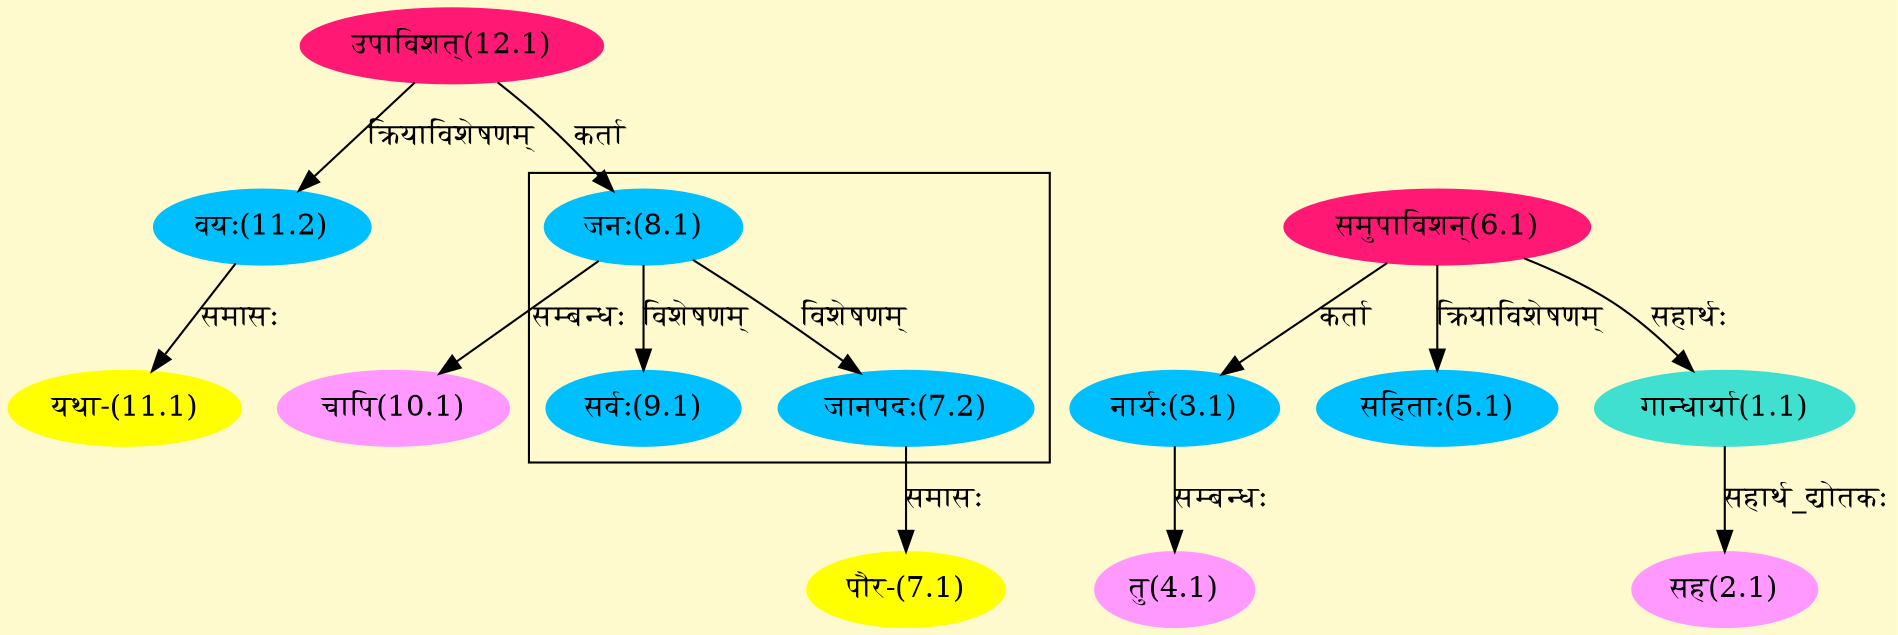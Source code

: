 digraph G{
rankdir=BT;
 compound=true;
 bgcolor="lemonchiffon1";

subgraph cluster_1{
Node7_2 [style=filled, color="#00BFFF" label = "जानपदः(7.2)"]
Node8_1 [style=filled, color="#00BFFF" label = "जनः(8.1)"]
Node9_1 [style=filled, color="#00BFFF" label = "सर्वः(9.1)"]

}
Node1_1 [style=filled, color="#40E0D0" label = "गान्धार्या(1.1)"]
Node6_1 [style=filled, color="#FF1975" label = "समुपाविशन्(6.1)"]
Node2_1 [style=filled, color="#FF99FF" label = "सह(2.1)"]
Node3_1 [style=filled, color="#00BFFF" label = "नार्यः(3.1)"]
Node4_1 [style=filled, color="#FF99FF" label = "तु(4.1)"]
Node5_1 [style=filled, color="#00BFFF" label = "सहिताः(5.1)"]
Node [style=filled, color="" label = "()"]
Node7_1 [style=filled, color="#FFFF00" label = "पौर-(7.1)"]
Node7_2 [style=filled, color="#00BFFF" label = "जानपदः(7.2)"]
Node8_1 [style=filled, color="#00BFFF" label = "जनः(8.1)"]
Node12_1 [style=filled, color="#FF1975" label = "उपाविशत्(12.1)"]
Node10_1 [style=filled, color="#FF99FF" label = "चापि(10.1)"]
Node11_1 [style=filled, color="#FFFF00" label = "यथा-(11.1)"]
Node11_2 [style=filled, color="#00BFFF" label = "वयः(11.2)"]
/* Start of Relations section */

Node1_1 -> Node6_1 [  label="सहार्थः"  dir="back" ]
Node2_1 -> Node1_1 [  label="सहार्थ_द्योतकः"  dir="back" ]
Node3_1 -> Node6_1 [  label="कर्ता"  dir="back" ]
Node4_1 -> Node3_1 [  label="सम्बन्धः"  dir="back" ]
Node5_1 -> Node6_1 [  label="क्रियाविशेषणम्"  dir="back" ]
Node7_1 -> Node7_2 [  label="समासः"  dir="back" ]
Node7_2 -> Node8_1 [  label="विशेषणम्"  dir="back" ]
Node8_1 -> Node12_1 [  label="कर्ता"  dir="back" ]
Node9_1 -> Node8_1 [  label="विशेषणम्"  dir="back" ]
Node10_1 -> Node8_1 [  label="सम्बन्धः"  dir="back" ]
Node11_1 -> Node11_2 [  label="समासः"  dir="back" ]
Node11_2 -> Node12_1 [  label="क्रियाविशेषणम्"  dir="back" ]
}
